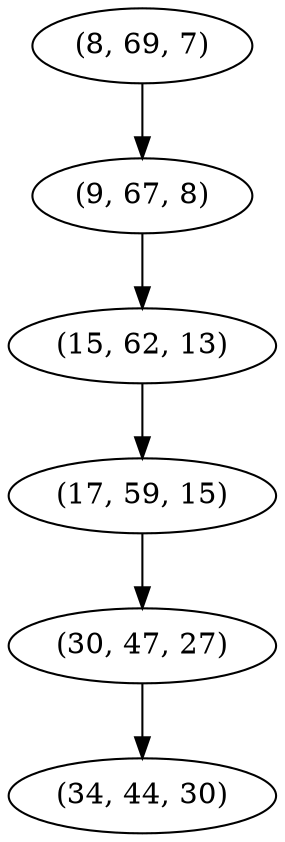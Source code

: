 digraph tree {
    "(8, 69, 7)";
    "(9, 67, 8)";
    "(15, 62, 13)";
    "(17, 59, 15)";
    "(30, 47, 27)";
    "(34, 44, 30)";
    "(8, 69, 7)" -> "(9, 67, 8)";
    "(9, 67, 8)" -> "(15, 62, 13)";
    "(15, 62, 13)" -> "(17, 59, 15)";
    "(17, 59, 15)" -> "(30, 47, 27)";
    "(30, 47, 27)" -> "(34, 44, 30)";
}

